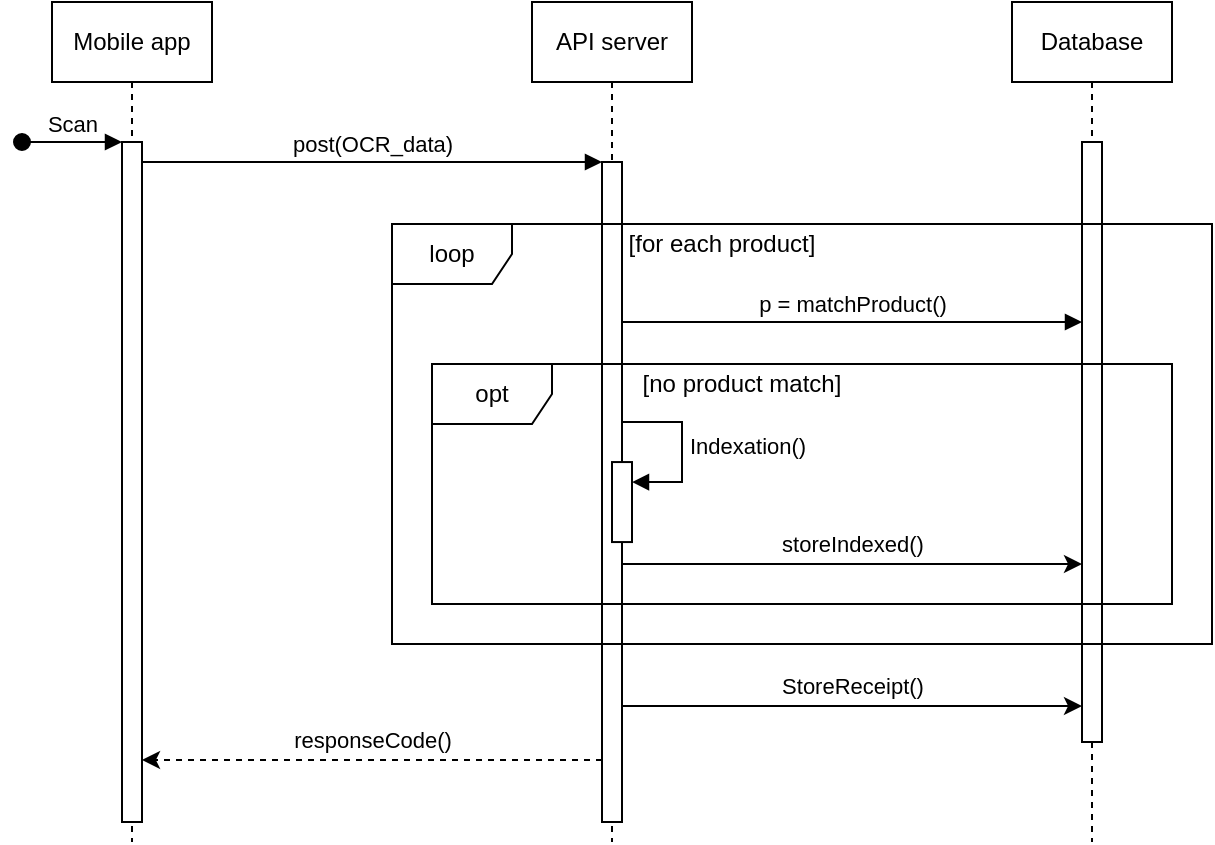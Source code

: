 <mxfile version="21.6.9" type="device">
  <diagram name="Page-1" id="2YBvvXClWsGukQMizWep">
    <mxGraphModel dx="989" dy="507" grid="1" gridSize="10" guides="1" tooltips="1" connect="1" arrows="1" fold="1" page="1" pageScale="1" pageWidth="850" pageHeight="1100" math="0" shadow="0">
      <root>
        <mxCell id="0" />
        <mxCell id="1" parent="0" />
        <mxCell id="aM9ryv3xv72pqoxQDRHE-1" value="Mobile app" style="shape=umlLifeline;perimeter=lifelinePerimeter;whiteSpace=wrap;html=1;container=0;dropTarget=0;collapsible=0;recursiveResize=0;outlineConnect=0;portConstraint=eastwest;newEdgeStyle={&quot;edgeStyle&quot;:&quot;elbowEdgeStyle&quot;,&quot;elbow&quot;:&quot;vertical&quot;,&quot;curved&quot;:0,&quot;rounded&quot;:0};" parent="1" vertex="1">
          <mxGeometry x="40" y="40" width="80" height="420" as="geometry" />
        </mxCell>
        <mxCell id="aM9ryv3xv72pqoxQDRHE-2" value="" style="html=1;points=[];perimeter=orthogonalPerimeter;outlineConnect=0;targetShapes=umlLifeline;portConstraint=eastwest;newEdgeStyle={&quot;edgeStyle&quot;:&quot;elbowEdgeStyle&quot;,&quot;elbow&quot;:&quot;vertical&quot;,&quot;curved&quot;:0,&quot;rounded&quot;:0};" parent="aM9ryv3xv72pqoxQDRHE-1" vertex="1">
          <mxGeometry x="35" y="70" width="10" height="340" as="geometry" />
        </mxCell>
        <mxCell id="aM9ryv3xv72pqoxQDRHE-3" value="Scan" style="html=1;verticalAlign=bottom;startArrow=oval;endArrow=block;startSize=8;edgeStyle=elbowEdgeStyle;elbow=vertical;curved=0;rounded=0;" parent="aM9ryv3xv72pqoxQDRHE-1" target="aM9ryv3xv72pqoxQDRHE-2" edge="1">
          <mxGeometry relative="1" as="geometry">
            <mxPoint x="-15" y="70" as="sourcePoint" />
          </mxGeometry>
        </mxCell>
        <mxCell id="aM9ryv3xv72pqoxQDRHE-5" value="API server" style="shape=umlLifeline;whiteSpace=wrap;html=1;container=0;dropTarget=0;collapsible=0;recursiveResize=0;outlineConnect=0;portConstraint=eastwest;newEdgeStyle={&quot;edgeStyle&quot;:&quot;elbowEdgeStyle&quot;,&quot;elbow&quot;:&quot;vertical&quot;,&quot;curved&quot;:0,&quot;rounded&quot;:0};points=[];perimeter=rectanglePerimeter;targetShapes=umlLifeline;participant=label;" parent="1" vertex="1">
          <mxGeometry x="280" y="40" width="80" height="420" as="geometry" />
        </mxCell>
        <mxCell id="aM9ryv3xv72pqoxQDRHE-6" value="" style="html=1;points=[];perimeter=orthogonalPerimeter;outlineConnect=0;targetShapes=umlLifeline;portConstraint=eastwest;newEdgeStyle={&quot;edgeStyle&quot;:&quot;elbowEdgeStyle&quot;,&quot;elbow&quot;:&quot;vertical&quot;,&quot;curved&quot;:0,&quot;rounded&quot;:0};" parent="aM9ryv3xv72pqoxQDRHE-5" vertex="1">
          <mxGeometry x="35" y="80" width="10" height="330" as="geometry" />
        </mxCell>
        <mxCell id="BBlJRu1CZj_qG6RNTo12-1" value="" style="html=1;points=[];perimeter=orthogonalPerimeter;outlineConnect=0;targetShapes=umlLifeline;portConstraint=eastwest;newEdgeStyle={&quot;edgeStyle&quot;:&quot;elbowEdgeStyle&quot;,&quot;elbow&quot;:&quot;vertical&quot;,&quot;curved&quot;:0,&quot;rounded&quot;:0};" vertex="1" parent="aM9ryv3xv72pqoxQDRHE-5">
          <mxGeometry x="40" y="230.03" width="10" height="40" as="geometry" />
        </mxCell>
        <mxCell id="BBlJRu1CZj_qG6RNTo12-2" value="Indexation()" style="html=1;align=left;spacingLeft=2;endArrow=block;rounded=0;edgeStyle=orthogonalEdgeStyle;curved=0;rounded=0;" edge="1" target="BBlJRu1CZj_qG6RNTo12-1" parent="aM9ryv3xv72pqoxQDRHE-5">
          <mxGeometry relative="1" as="geometry">
            <mxPoint x="45" y="210.03" as="sourcePoint" />
            <Array as="points">
              <mxPoint x="75" y="240.03" />
            </Array>
          </mxGeometry>
        </mxCell>
        <mxCell id="aM9ryv3xv72pqoxQDRHE-7" value="post(OCR_data)" style="html=1;verticalAlign=bottom;endArrow=block;edgeStyle=elbowEdgeStyle;elbow=vertical;curved=0;rounded=0;" parent="1" source="aM9ryv3xv72pqoxQDRHE-2" target="aM9ryv3xv72pqoxQDRHE-6" edge="1">
          <mxGeometry x="-0.001" relative="1" as="geometry">
            <mxPoint x="195" y="130" as="sourcePoint" />
            <Array as="points">
              <mxPoint x="180" y="120" />
            </Array>
            <mxPoint as="offset" />
          </mxGeometry>
        </mxCell>
        <mxCell id="qea6SoTIBjExo4GRNd_l-1" value="Database" style="shape=umlLifeline;perimeter=lifelinePerimeter;whiteSpace=wrap;html=1;container=0;dropTarget=0;collapsible=0;recursiveResize=0;outlineConnect=0;portConstraint=eastwest;newEdgeStyle={&quot;edgeStyle&quot;:&quot;elbowEdgeStyle&quot;,&quot;elbow&quot;:&quot;vertical&quot;,&quot;curved&quot;:0,&quot;rounded&quot;:0};" parent="1" vertex="1">
          <mxGeometry x="520" y="40" width="80" height="420" as="geometry" />
        </mxCell>
        <mxCell id="qea6SoTIBjExo4GRNd_l-2" value="" style="html=1;points=[];perimeter=orthogonalPerimeter;outlineConnect=0;targetShapes=umlLifeline;portConstraint=eastwest;newEdgeStyle={&quot;edgeStyle&quot;:&quot;elbowEdgeStyle&quot;,&quot;elbow&quot;:&quot;vertical&quot;,&quot;curved&quot;:0,&quot;rounded&quot;:0};" parent="qea6SoTIBjExo4GRNd_l-1" vertex="1">
          <mxGeometry x="35" y="70" width="10" height="300" as="geometry" />
        </mxCell>
        <mxCell id="qea6SoTIBjExo4GRNd_l-14" value="loop" style="shape=umlFrame;whiteSpace=wrap;html=1;pointerEvents=0;" parent="1" vertex="1">
          <mxGeometry x="210" y="151" width="410" height="210" as="geometry" />
        </mxCell>
        <mxCell id="qea6SoTIBjExo4GRNd_l-15" value="[for each product]" style="text;strokeColor=none;align=center;fillColor=none;html=1;verticalAlign=middle;whiteSpace=wrap;rounded=0;" parent="1" vertex="1">
          <mxGeometry x="325" y="151" width="100" height="20" as="geometry" />
        </mxCell>
        <mxCell id="qea6SoTIBjExo4GRNd_l-16" value="opt" style="shape=umlFrame;whiteSpace=wrap;html=1;pointerEvents=0;" parent="1" vertex="1">
          <mxGeometry x="230" y="221" width="370" height="120" as="geometry" />
        </mxCell>
        <mxCell id="qea6SoTIBjExo4GRNd_l-17" value="[no product match]" style="text;strokeColor=none;align=center;fillColor=none;html=1;verticalAlign=middle;whiteSpace=wrap;rounded=0;" parent="1" vertex="1">
          <mxGeometry x="330" y="221" width="110" height="20" as="geometry" />
        </mxCell>
        <mxCell id="qea6SoTIBjExo4GRNd_l-27" style="edgeStyle=elbowEdgeStyle;rounded=0;orthogonalLoop=1;jettySize=auto;html=1;elbow=vertical;curved=0;dashed=1;" parent="1" edge="1">
          <mxGeometry relative="1" as="geometry">
            <mxPoint x="315" y="419.0" as="sourcePoint" />
            <mxPoint x="85" y="419.0" as="targetPoint" />
            <Array as="points">
              <mxPoint x="270" y="419" />
            </Array>
          </mxGeometry>
        </mxCell>
        <mxCell id="qea6SoTIBjExo4GRNd_l-28" value="responseCode()" style="edgeLabel;html=1;align=center;verticalAlign=middle;resizable=0;points=[];" parent="qea6SoTIBjExo4GRNd_l-27" vertex="1" connectable="0">
          <mxGeometry x="0.253" y="-1" relative="1" as="geometry">
            <mxPoint x="29" y="-9" as="offset" />
          </mxGeometry>
        </mxCell>
        <mxCell id="qea6SoTIBjExo4GRNd_l-29" style="edgeStyle=elbowEdgeStyle;rounded=0;orthogonalLoop=1;jettySize=auto;html=1;elbow=vertical;curved=0;endArrow=none;endFill=0;startArrow=classic;startFill=1;" parent="1" edge="1">
          <mxGeometry relative="1" as="geometry">
            <mxPoint x="555.0" y="392.0" as="sourcePoint" />
            <mxPoint x="325" y="392.0" as="targetPoint" />
            <Array as="points">
              <mxPoint x="360" y="392" />
              <mxPoint x="545" y="362" />
            </Array>
          </mxGeometry>
        </mxCell>
        <mxCell id="qea6SoTIBjExo4GRNd_l-30" value="StoreReceipt()" style="edgeLabel;html=1;align=center;verticalAlign=middle;resizable=0;points=[];" parent="qea6SoTIBjExo4GRNd_l-29" vertex="1" connectable="0">
          <mxGeometry x="0.253" y="-1" relative="1" as="geometry">
            <mxPoint x="29" y="-9" as="offset" />
          </mxGeometry>
        </mxCell>
        <mxCell id="BBlJRu1CZj_qG6RNTo12-3" value="p = matchProduct()" style="html=1;verticalAlign=bottom;endArrow=block;edgeStyle=elbowEdgeStyle;elbow=vertical;curved=0;rounded=0;" edge="1" parent="1">
          <mxGeometry x="-0.001" relative="1" as="geometry">
            <mxPoint x="325" y="200" as="sourcePoint" />
            <Array as="points">
              <mxPoint x="425" y="200" />
            </Array>
            <mxPoint as="offset" />
            <mxPoint x="555" y="200" as="targetPoint" />
          </mxGeometry>
        </mxCell>
        <mxCell id="BBlJRu1CZj_qG6RNTo12-4" style="edgeStyle=elbowEdgeStyle;rounded=0;orthogonalLoop=1;jettySize=auto;html=1;elbow=vertical;curved=0;endArrow=none;endFill=0;startArrow=classic;startFill=1;" edge="1" parent="1">
          <mxGeometry relative="1" as="geometry">
            <mxPoint x="555" y="321" as="sourcePoint" />
            <mxPoint x="325" y="321" as="targetPoint" />
            <Array as="points">
              <mxPoint x="530" y="321" />
              <mxPoint x="550" y="290.93" />
            </Array>
          </mxGeometry>
        </mxCell>
        <mxCell id="BBlJRu1CZj_qG6RNTo12-5" value="storeIndexed()" style="edgeLabel;html=1;align=center;verticalAlign=middle;resizable=0;points=[];" vertex="1" connectable="0" parent="BBlJRu1CZj_qG6RNTo12-4">
          <mxGeometry x="0.253" y="-1" relative="1" as="geometry">
            <mxPoint x="29" y="-9" as="offset" />
          </mxGeometry>
        </mxCell>
      </root>
    </mxGraphModel>
  </diagram>
</mxfile>
